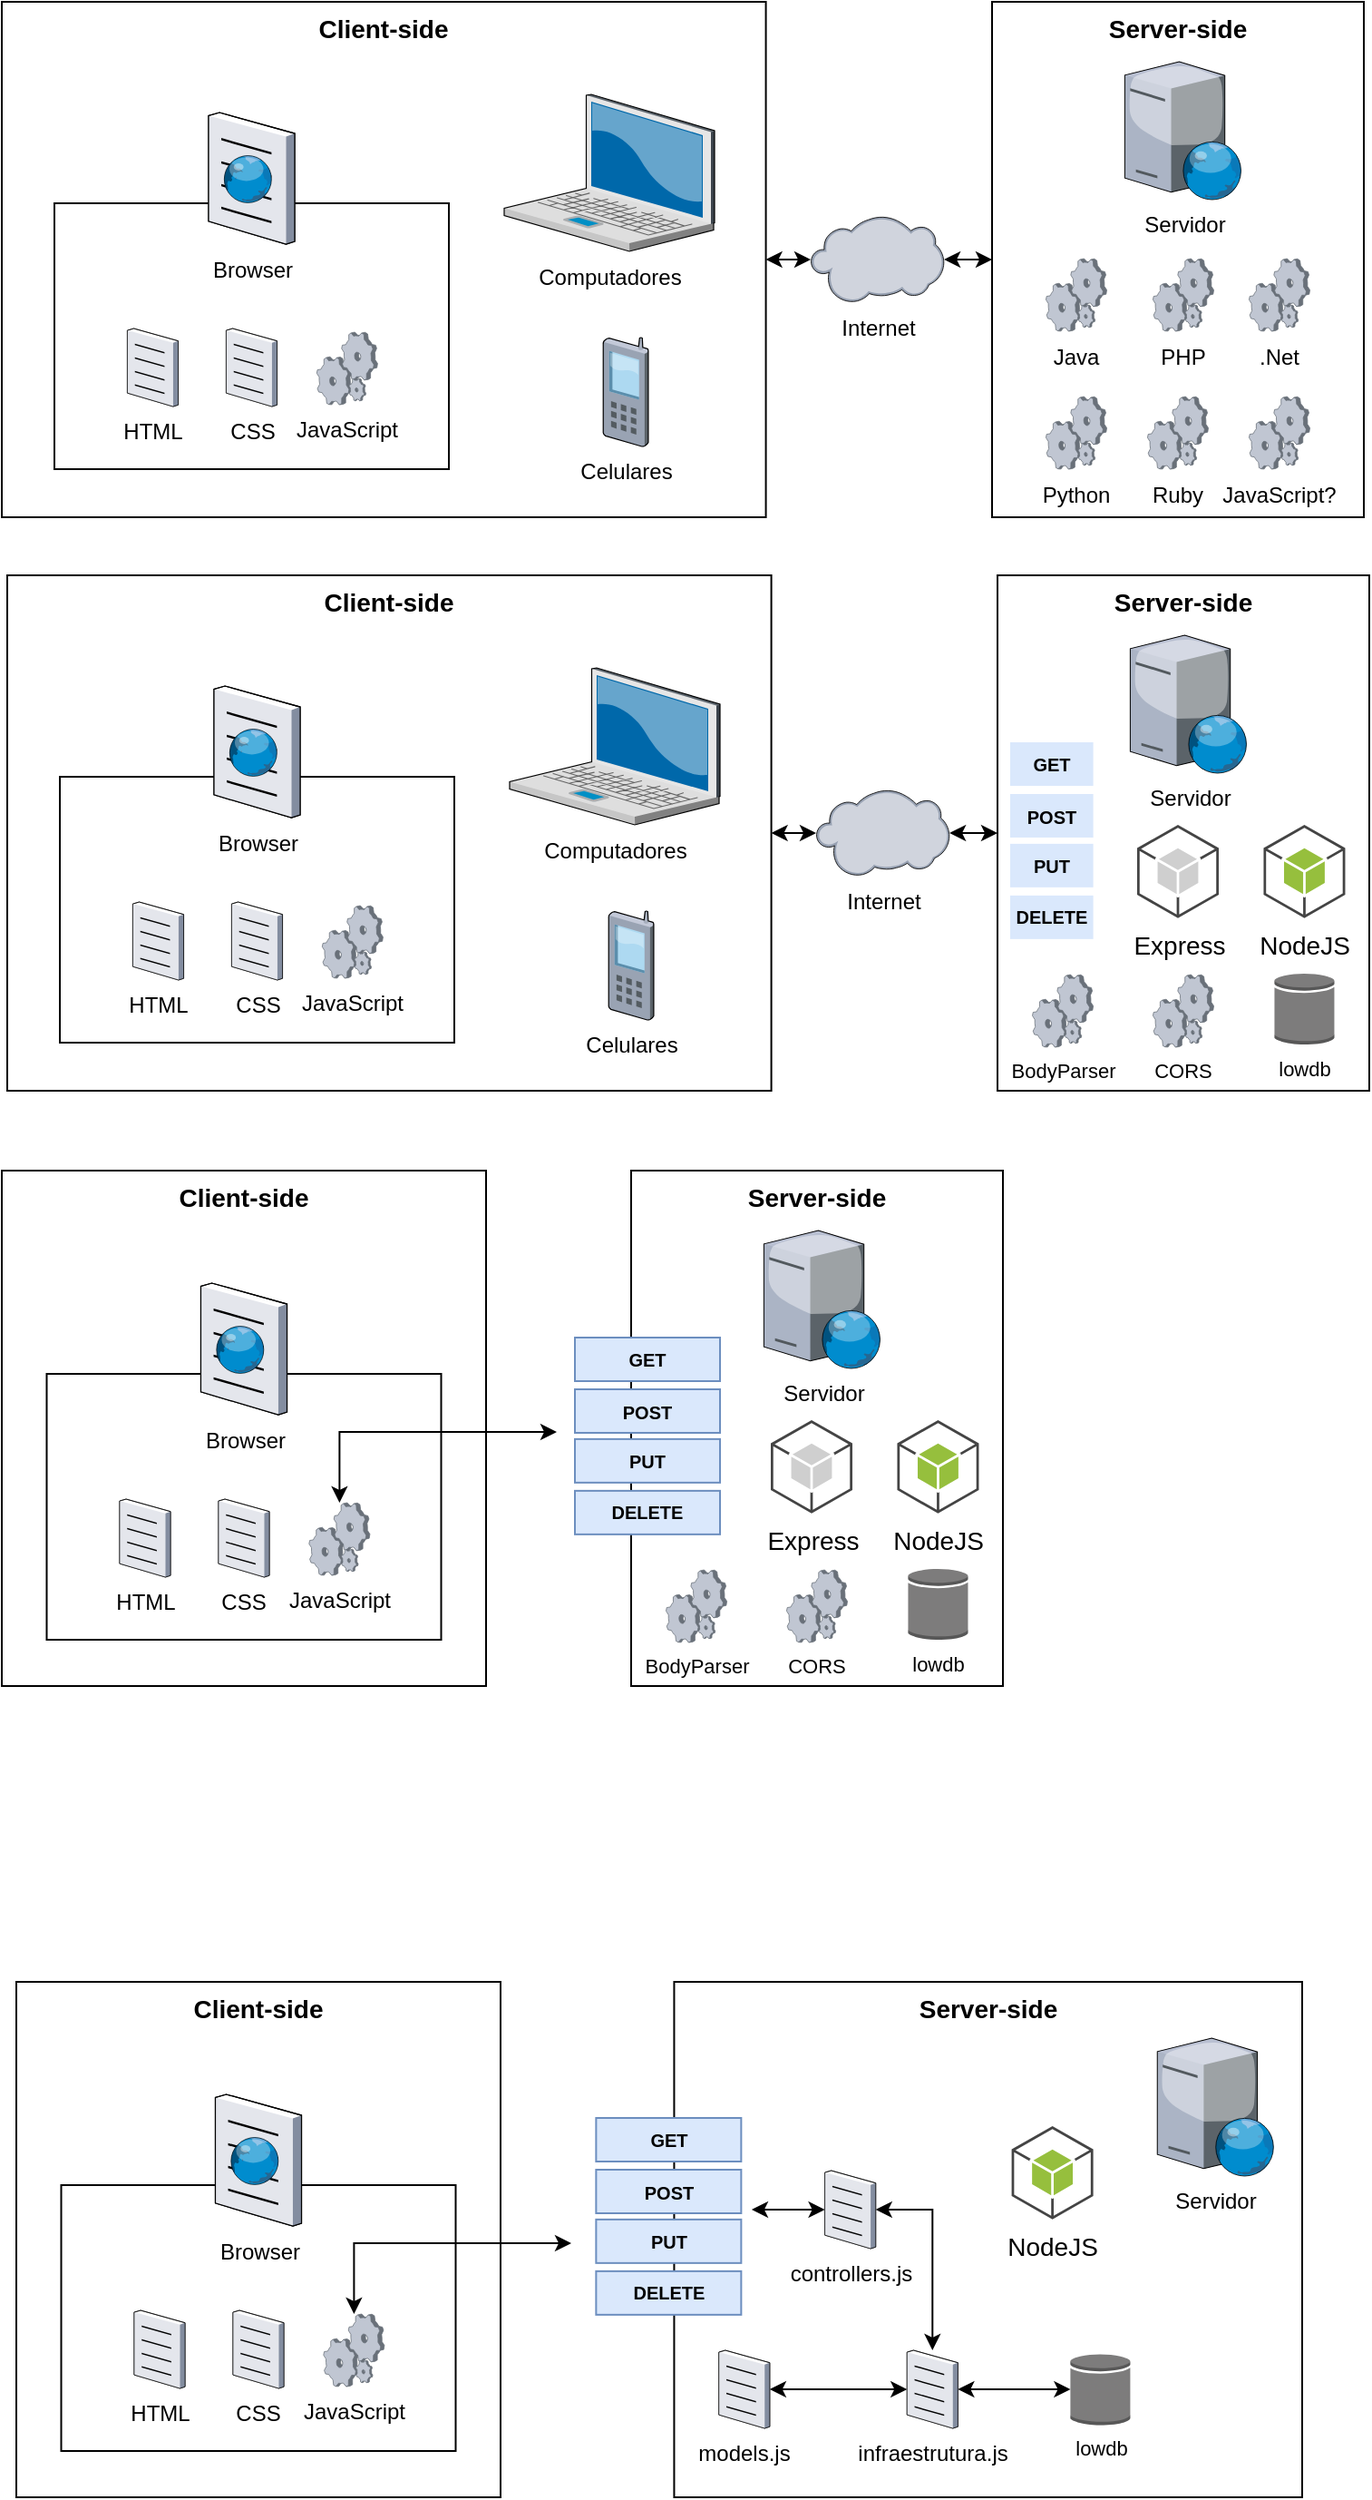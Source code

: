 <mxfile version="13.10.4" type="device"><diagram id="lIaTB3BPkHhD3DBk_f7i" name="Page-1"><mxGraphModel dx="1422" dy="737" grid="0" gridSize="10" guides="1" tooltips="1" connect="1" arrows="1" fold="1" page="1" pageScale="1" pageWidth="827" pageHeight="1169" math="0" shadow="0"><root><mxCell id="0"/><mxCell id="1" parent="0"/><mxCell id="vNtLoq7aaKjG8uFjOYkQ-11" value="Server-side" style="rounded=0;whiteSpace=wrap;html=1;verticalAlign=top;fontStyle=1;fontSize=14;" vertex="1" parent="1"><mxGeometry x="584" y="127" width="205" height="284" as="geometry"/></mxCell><mxCell id="vNtLoq7aaKjG8uFjOYkQ-19" style="edgeStyle=orthogonalEdgeStyle;rounded=0;orthogonalLoop=1;jettySize=auto;html=1;exitX=1;exitY=0.5;exitDx=0;exitDy=0;fontSize=14;startArrow=classic;startFill=1;" edge="1" parent="1" source="vNtLoq7aaKjG8uFjOYkQ-10" target="vNtLoq7aaKjG8uFjOYkQ-9"><mxGeometry relative="1" as="geometry"/></mxCell><mxCell id="vNtLoq7aaKjG8uFjOYkQ-10" value="Client-side" style="rounded=0;whiteSpace=wrap;html=1;verticalAlign=top;fontStyle=1;fontSize=14;" vertex="1" parent="1"><mxGeometry x="38" y="127" width="421.29" height="284" as="geometry"/></mxCell><mxCell id="vNtLoq7aaKjG8uFjOYkQ-8" value="" style="rounded=0;whiteSpace=wrap;html=1;" vertex="1" parent="1"><mxGeometry x="67" y="238" width="217.5" height="146.5" as="geometry"/></mxCell><mxCell id="vNtLoq7aaKjG8uFjOYkQ-1" value="Servidor" style="verticalLabelPosition=bottom;aspect=fixed;html=1;verticalAlign=top;strokeColor=none;align=center;outlineConnect=0;shape=mxgraph.citrix.web_server;" vertex="1" parent="1"><mxGeometry x="657.2" y="160" width="64.6" height="76" as="geometry"/></mxCell><mxCell id="vNtLoq7aaKjG8uFjOYkQ-2" value="Computadores" style="verticalLabelPosition=bottom;aspect=fixed;html=1;verticalAlign=top;strokeColor=none;align=center;outlineConnect=0;shape=mxgraph.citrix.laptop_2;" vertex="1" parent="1"><mxGeometry x="315" y="178" width="116" height="86.5" as="geometry"/></mxCell><mxCell id="vNtLoq7aaKjG8uFjOYkQ-3" value="Browser" style="verticalLabelPosition=bottom;aspect=fixed;html=1;verticalAlign=top;strokeColor=none;align=center;outlineConnect=0;shape=mxgraph.citrix.browser;" vertex="1" parent="1"><mxGeometry x="152" y="188" width="47.5" height="72.5" as="geometry"/></mxCell><mxCell id="vNtLoq7aaKjG8uFjOYkQ-4" value="Celulares" style="verticalLabelPosition=bottom;aspect=fixed;html=1;verticalAlign=top;strokeColor=none;align=center;outlineConnect=0;shape=mxgraph.citrix.cell_phone;" vertex="1" parent="1"><mxGeometry x="369.5" y="312" width="25" height="60" as="geometry"/></mxCell><mxCell id="vNtLoq7aaKjG8uFjOYkQ-5" value="JavaScript" style="verticalLabelPosition=bottom;aspect=fixed;html=1;verticalAlign=top;strokeColor=none;align=center;outlineConnect=0;shape=mxgraph.citrix.process;" vertex="1" parent="1"><mxGeometry x="211.66" y="309" width="33.55" height="40" as="geometry"/></mxCell><mxCell id="vNtLoq7aaKjG8uFjOYkQ-6" value="HTML" style="verticalLabelPosition=bottom;aspect=fixed;html=1;verticalAlign=top;strokeColor=none;align=center;outlineConnect=0;shape=mxgraph.citrix.document;" vertex="1" parent="1"><mxGeometry x="107.21" y="307" width="28.07" height="43" as="geometry"/></mxCell><mxCell id="vNtLoq7aaKjG8uFjOYkQ-7" value="CSS" style="verticalLabelPosition=bottom;aspect=fixed;html=1;verticalAlign=top;strokeColor=none;align=center;outlineConnect=0;shape=mxgraph.citrix.document;" vertex="1" parent="1"><mxGeometry x="161.71" y="307" width="28.07" height="43" as="geometry"/></mxCell><mxCell id="vNtLoq7aaKjG8uFjOYkQ-20" style="edgeStyle=orthogonalEdgeStyle;rounded=0;orthogonalLoop=1;jettySize=auto;html=1;entryX=0;entryY=0.5;entryDx=0;entryDy=0;startArrow=classic;startFill=1;fontSize=14;" edge="1" parent="1" source="vNtLoq7aaKjG8uFjOYkQ-9" target="vNtLoq7aaKjG8uFjOYkQ-11"><mxGeometry relative="1" as="geometry"/></mxCell><mxCell id="vNtLoq7aaKjG8uFjOYkQ-9" value="Internet" style="verticalLabelPosition=bottom;aspect=fixed;html=1;verticalAlign=top;strokeColor=none;align=center;outlineConnect=0;shape=mxgraph.citrix.cloud;" vertex="1" parent="1"><mxGeometry x="484" y="245" width="73.55" height="48" as="geometry"/></mxCell><mxCell id="vNtLoq7aaKjG8uFjOYkQ-12" value="Java" style="verticalLabelPosition=bottom;aspect=fixed;html=1;verticalAlign=top;strokeColor=none;align=center;outlineConnect=0;shape=mxgraph.citrix.process;" vertex="1" parent="1"><mxGeometry x="613.72" y="268.5" width="33.55" height="40" as="geometry"/></mxCell><mxCell id="vNtLoq7aaKjG8uFjOYkQ-13" value="PHP" style="verticalLabelPosition=bottom;aspect=fixed;html=1;verticalAlign=top;strokeColor=none;align=center;outlineConnect=0;shape=mxgraph.citrix.process;" vertex="1" parent="1"><mxGeometry x="672.72" y="268.5" width="33.55" height="40" as="geometry"/></mxCell><mxCell id="vNtLoq7aaKjG8uFjOYkQ-14" value=".Net" style="verticalLabelPosition=bottom;aspect=fixed;html=1;verticalAlign=top;strokeColor=none;align=center;outlineConnect=0;shape=mxgraph.citrix.process;" vertex="1" parent="1"><mxGeometry x="725.72" y="268.5" width="33.55" height="40" as="geometry"/></mxCell><mxCell id="vNtLoq7aaKjG8uFjOYkQ-15" value="Python" style="verticalLabelPosition=bottom;aspect=fixed;html=1;verticalAlign=top;strokeColor=none;align=center;outlineConnect=0;shape=mxgraph.citrix.process;" vertex="1" parent="1"><mxGeometry x="613.72" y="344.5" width="33.55" height="40" as="geometry"/></mxCell><mxCell id="vNtLoq7aaKjG8uFjOYkQ-16" value="Ruby" style="verticalLabelPosition=bottom;aspect=fixed;html=1;verticalAlign=top;strokeColor=none;align=center;outlineConnect=0;shape=mxgraph.citrix.process;" vertex="1" parent="1"><mxGeometry x="669.72" y="344.5" width="33.55" height="40" as="geometry"/></mxCell><mxCell id="vNtLoq7aaKjG8uFjOYkQ-17" value="JavaScript?" style="verticalLabelPosition=bottom;aspect=fixed;html=1;verticalAlign=top;strokeColor=none;align=center;outlineConnect=0;shape=mxgraph.citrix.process;" vertex="1" parent="1"><mxGeometry x="725.72" y="344.5" width="33.55" height="40" as="geometry"/></mxCell><mxCell id="vNtLoq7aaKjG8uFjOYkQ-21" value="Server-side" style="rounded=0;whiteSpace=wrap;html=1;verticalAlign=top;fontStyle=1;fontSize=14;" vertex="1" parent="1"><mxGeometry x="587" y="443" width="205" height="284" as="geometry"/></mxCell><mxCell id="vNtLoq7aaKjG8uFjOYkQ-22" style="edgeStyle=orthogonalEdgeStyle;rounded=0;orthogonalLoop=1;jettySize=auto;html=1;exitX=1;exitY=0.5;exitDx=0;exitDy=0;fontSize=14;startArrow=classic;startFill=1;" edge="1" parent="1" source="vNtLoq7aaKjG8uFjOYkQ-23" target="vNtLoq7aaKjG8uFjOYkQ-33"><mxGeometry relative="1" as="geometry"/></mxCell><mxCell id="vNtLoq7aaKjG8uFjOYkQ-23" value="Client-side" style="rounded=0;whiteSpace=wrap;html=1;verticalAlign=top;fontStyle=1;fontSize=14;" vertex="1" parent="1"><mxGeometry x="41" y="443" width="421.29" height="284" as="geometry"/></mxCell><mxCell id="vNtLoq7aaKjG8uFjOYkQ-24" value="" style="rounded=0;whiteSpace=wrap;html=1;" vertex="1" parent="1"><mxGeometry x="70" y="554" width="217.5" height="146.5" as="geometry"/></mxCell><mxCell id="vNtLoq7aaKjG8uFjOYkQ-25" value="Servidor" style="verticalLabelPosition=bottom;aspect=fixed;html=1;verticalAlign=top;strokeColor=none;align=center;outlineConnect=0;shape=mxgraph.citrix.web_server;" vertex="1" parent="1"><mxGeometry x="660.2" y="476" width="64.6" height="76" as="geometry"/></mxCell><mxCell id="vNtLoq7aaKjG8uFjOYkQ-26" value="Computadores" style="verticalLabelPosition=bottom;aspect=fixed;html=1;verticalAlign=top;strokeColor=none;align=center;outlineConnect=0;shape=mxgraph.citrix.laptop_2;" vertex="1" parent="1"><mxGeometry x="318" y="494" width="116" height="86.5" as="geometry"/></mxCell><mxCell id="vNtLoq7aaKjG8uFjOYkQ-27" value="Browser" style="verticalLabelPosition=bottom;aspect=fixed;html=1;verticalAlign=top;strokeColor=none;align=center;outlineConnect=0;shape=mxgraph.citrix.browser;" vertex="1" parent="1"><mxGeometry x="155" y="504" width="47.5" height="72.5" as="geometry"/></mxCell><mxCell id="vNtLoq7aaKjG8uFjOYkQ-28" value="Celulares" style="verticalLabelPosition=bottom;aspect=fixed;html=1;verticalAlign=top;strokeColor=none;align=center;outlineConnect=0;shape=mxgraph.citrix.cell_phone;" vertex="1" parent="1"><mxGeometry x="372.5" y="628" width="25" height="60" as="geometry"/></mxCell><mxCell id="vNtLoq7aaKjG8uFjOYkQ-29" value="JavaScript" style="verticalLabelPosition=bottom;aspect=fixed;html=1;verticalAlign=top;strokeColor=none;align=center;outlineConnect=0;shape=mxgraph.citrix.process;" vertex="1" parent="1"><mxGeometry x="214.66" y="625" width="33.55" height="40" as="geometry"/></mxCell><mxCell id="vNtLoq7aaKjG8uFjOYkQ-30" value="HTML" style="verticalLabelPosition=bottom;aspect=fixed;html=1;verticalAlign=top;strokeColor=none;align=center;outlineConnect=0;shape=mxgraph.citrix.document;" vertex="1" parent="1"><mxGeometry x="110.21" y="623" width="28.07" height="43" as="geometry"/></mxCell><mxCell id="vNtLoq7aaKjG8uFjOYkQ-31" value="CSS" style="verticalLabelPosition=bottom;aspect=fixed;html=1;verticalAlign=top;strokeColor=none;align=center;outlineConnect=0;shape=mxgraph.citrix.document;" vertex="1" parent="1"><mxGeometry x="164.71" y="623" width="28.07" height="43" as="geometry"/></mxCell><mxCell id="vNtLoq7aaKjG8uFjOYkQ-32" style="edgeStyle=orthogonalEdgeStyle;rounded=0;orthogonalLoop=1;jettySize=auto;html=1;entryX=0;entryY=0.5;entryDx=0;entryDy=0;startArrow=classic;startFill=1;fontSize=14;" edge="1" parent="1" source="vNtLoq7aaKjG8uFjOYkQ-33" target="vNtLoq7aaKjG8uFjOYkQ-21"><mxGeometry relative="1" as="geometry"/></mxCell><mxCell id="vNtLoq7aaKjG8uFjOYkQ-33" value="Internet" style="verticalLabelPosition=bottom;aspect=fixed;html=1;verticalAlign=top;strokeColor=none;align=center;outlineConnect=0;shape=mxgraph.citrix.cloud;" vertex="1" parent="1"><mxGeometry x="487" y="561" width="73.55" height="48" as="geometry"/></mxCell><mxCell id="vNtLoq7aaKjG8uFjOYkQ-42" value="Express" style="outlineConnect=0;dashed=0;verticalLabelPosition=bottom;verticalAlign=top;align=center;html=1;shape=mxgraph.aws3.android;fillColor=#CFCFCF;gradientColor=none;fontSize=14;aspect=fixed;" vertex="1" parent="1"><mxGeometry x="664" y="580.5" width="45" height="51.42" as="geometry"/></mxCell><mxCell id="vNtLoq7aaKjG8uFjOYkQ-43" value="NodeJS" style="outlineConnect=0;dashed=0;verticalLabelPosition=bottom;verticalAlign=top;align=center;html=1;shape=mxgraph.aws3.android;fillColor=#96BF3D;gradientColor=none;fontSize=14;aspect=fixed;" vertex="1" parent="1"><mxGeometry x="733.73" y="580.5" width="45" height="51.43" as="geometry"/></mxCell><mxCell id="vNtLoq7aaKjG8uFjOYkQ-44" value="GET" style="rounded=0;whiteSpace=wrap;html=1;fontSize=10;fillColor=#dae8fc;strokeColor=none;fontStyle=1" vertex="1" parent="1"><mxGeometry x="594" y="535" width="45.8" height="24" as="geometry"/></mxCell><mxCell id="vNtLoq7aaKjG8uFjOYkQ-48" value="POST" style="rounded=0;whiteSpace=wrap;html=1;fontSize=10;fillColor=#dae8fc;strokeColor=none;fontStyle=1" vertex="1" parent="1"><mxGeometry x="594.0" y="563.5" width="45.8" height="24" as="geometry"/></mxCell><mxCell id="vNtLoq7aaKjG8uFjOYkQ-49" value="PUT" style="rounded=0;whiteSpace=wrap;html=1;fontSize=10;fillColor=#dae8fc;strokeColor=none;fontStyle=1" vertex="1" parent="1"><mxGeometry x="594" y="590.93" width="45.8" height="24" as="geometry"/></mxCell><mxCell id="vNtLoq7aaKjG8uFjOYkQ-50" value="DELETE" style="rounded=0;whiteSpace=wrap;html=1;fontSize=10;fillColor=#dae8fc;strokeColor=none;fontStyle=1" vertex="1" parent="1"><mxGeometry x="594.0" y="619.43" width="45.8" height="24" as="geometry"/></mxCell><mxCell id="vNtLoq7aaKjG8uFjOYkQ-51" value="BodyParser" style="verticalLabelPosition=bottom;aspect=fixed;html=1;verticalAlign=top;strokeColor=none;align=center;outlineConnect=0;shape=mxgraph.citrix.process;fontSize=11;" vertex="1" parent="1"><mxGeometry x="606.25" y="663" width="33.55" height="40" as="geometry"/></mxCell><mxCell id="vNtLoq7aaKjG8uFjOYkQ-52" value="CORS" style="verticalLabelPosition=bottom;aspect=fixed;html=1;verticalAlign=top;strokeColor=none;align=center;outlineConnect=0;shape=mxgraph.citrix.process;fontSize=11;" vertex="1" parent="1"><mxGeometry x="672.72" y="663" width="33.55" height="40" as="geometry"/></mxCell><mxCell id="vNtLoq7aaKjG8uFjOYkQ-53" value="lowdb" style="outlineConnect=0;dashed=0;verticalLabelPosition=bottom;verticalAlign=top;align=center;html=1;shape=mxgraph.aws3.generic_database;fillColor=#7D7C7C;gradientColor=none;fontSize=11;" vertex="1" parent="1"><mxGeometry x="739.73" y="662" width="33" height="39.5" as="geometry"/></mxCell><mxCell id="vNtLoq7aaKjG8uFjOYkQ-54" value="Server-side" style="rounded=0;whiteSpace=wrap;html=1;verticalAlign=top;fontStyle=1;fontSize=14;" vertex="1" parent="1"><mxGeometry x="385" y="771" width="205" height="284" as="geometry"/></mxCell><mxCell id="vNtLoq7aaKjG8uFjOYkQ-56" value="Client-side" style="rounded=0;whiteSpace=wrap;html=1;verticalAlign=top;fontStyle=1;fontSize=14;" vertex="1" parent="1"><mxGeometry x="38" y="771" width="267" height="284" as="geometry"/></mxCell><mxCell id="vNtLoq7aaKjG8uFjOYkQ-57" value="" style="rounded=0;whiteSpace=wrap;html=1;" vertex="1" parent="1"><mxGeometry x="62.75" y="883" width="217.5" height="146.5" as="geometry"/></mxCell><mxCell id="vNtLoq7aaKjG8uFjOYkQ-58" value="Servidor" style="verticalLabelPosition=bottom;aspect=fixed;html=1;verticalAlign=top;strokeColor=none;align=center;outlineConnect=0;shape=mxgraph.citrix.web_server;" vertex="1" parent="1"><mxGeometry x="458.2" y="804" width="64.6" height="76" as="geometry"/></mxCell><mxCell id="vNtLoq7aaKjG8uFjOYkQ-60" value="Browser" style="verticalLabelPosition=bottom;aspect=fixed;html=1;verticalAlign=top;strokeColor=none;align=center;outlineConnect=0;shape=mxgraph.citrix.browser;" vertex="1" parent="1"><mxGeometry x="147.75" y="833" width="47.5" height="72.5" as="geometry"/></mxCell><mxCell id="vNtLoq7aaKjG8uFjOYkQ-76" style="edgeStyle=orthogonalEdgeStyle;rounded=0;orthogonalLoop=1;jettySize=auto;html=1;startArrow=classic;startFill=1;fontSize=11;" edge="1" parent="1" source="vNtLoq7aaKjG8uFjOYkQ-62"><mxGeometry relative="1" as="geometry"><mxPoint x="344" y="915" as="targetPoint"/><Array as="points"><mxPoint x="224" y="915"/></Array></mxGeometry></mxCell><mxCell id="vNtLoq7aaKjG8uFjOYkQ-62" value="JavaScript" style="verticalLabelPosition=bottom;aspect=fixed;html=1;verticalAlign=top;strokeColor=none;align=center;outlineConnect=0;shape=mxgraph.citrix.process;" vertex="1" parent="1"><mxGeometry x="207.41" y="954" width="33.55" height="40" as="geometry"/></mxCell><mxCell id="vNtLoq7aaKjG8uFjOYkQ-63" value="HTML" style="verticalLabelPosition=bottom;aspect=fixed;html=1;verticalAlign=top;strokeColor=none;align=center;outlineConnect=0;shape=mxgraph.citrix.document;" vertex="1" parent="1"><mxGeometry x="102.96" y="952" width="28.07" height="43" as="geometry"/></mxCell><mxCell id="vNtLoq7aaKjG8uFjOYkQ-64" value="CSS" style="verticalLabelPosition=bottom;aspect=fixed;html=1;verticalAlign=top;strokeColor=none;align=center;outlineConnect=0;shape=mxgraph.citrix.document;" vertex="1" parent="1"><mxGeometry x="157.46" y="952" width="28.07" height="43" as="geometry"/></mxCell><mxCell id="vNtLoq7aaKjG8uFjOYkQ-67" value="Express" style="outlineConnect=0;dashed=0;verticalLabelPosition=bottom;verticalAlign=top;align=center;html=1;shape=mxgraph.aws3.android;fillColor=#CFCFCF;gradientColor=none;fontSize=14;aspect=fixed;" vertex="1" parent="1"><mxGeometry x="462" y="908.5" width="45" height="51.42" as="geometry"/></mxCell><mxCell id="vNtLoq7aaKjG8uFjOYkQ-68" value="NodeJS" style="outlineConnect=0;dashed=0;verticalLabelPosition=bottom;verticalAlign=top;align=center;html=1;shape=mxgraph.aws3.android;fillColor=#96BF3D;gradientColor=none;fontSize=14;aspect=fixed;" vertex="1" parent="1"><mxGeometry x="531.73" y="908.5" width="45" height="51.43" as="geometry"/></mxCell><mxCell id="vNtLoq7aaKjG8uFjOYkQ-69" value="GET" style="rounded=0;whiteSpace=wrap;html=1;fontSize=10;fillColor=#dae8fc;strokeColor=#6c8ebf;fontStyle=1" vertex="1" parent="1"><mxGeometry x="354" y="863" width="80" height="24" as="geometry"/></mxCell><mxCell id="vNtLoq7aaKjG8uFjOYkQ-70" value="POST" style="rounded=0;whiteSpace=wrap;html=1;fontSize=10;fillColor=#dae8fc;strokeColor=#6c8ebf;fontStyle=1" vertex="1" parent="1"><mxGeometry x="354.0" y="891.5" width="80" height="24" as="geometry"/></mxCell><mxCell id="vNtLoq7aaKjG8uFjOYkQ-71" value="PUT" style="rounded=0;whiteSpace=wrap;html=1;fontSize=10;fillColor=#dae8fc;strokeColor=#6c8ebf;fontStyle=1" vertex="1" parent="1"><mxGeometry x="354" y="918.93" width="80" height="24" as="geometry"/></mxCell><mxCell id="vNtLoq7aaKjG8uFjOYkQ-72" value="DELETE" style="rounded=0;whiteSpace=wrap;html=1;fontSize=10;fillColor=#dae8fc;strokeColor=#6c8ebf;fontStyle=1" vertex="1" parent="1"><mxGeometry x="354.0" y="947.43" width="80" height="24" as="geometry"/></mxCell><mxCell id="vNtLoq7aaKjG8uFjOYkQ-73" value="BodyParser" style="verticalLabelPosition=bottom;aspect=fixed;html=1;verticalAlign=top;strokeColor=none;align=center;outlineConnect=0;shape=mxgraph.citrix.process;fontSize=11;" vertex="1" parent="1"><mxGeometry x="404.25" y="991" width="33.55" height="40" as="geometry"/></mxCell><mxCell id="vNtLoq7aaKjG8uFjOYkQ-74" value="CORS" style="verticalLabelPosition=bottom;aspect=fixed;html=1;verticalAlign=top;strokeColor=none;align=center;outlineConnect=0;shape=mxgraph.citrix.process;fontSize=11;" vertex="1" parent="1"><mxGeometry x="470.72" y="991" width="33.55" height="40" as="geometry"/></mxCell><mxCell id="vNtLoq7aaKjG8uFjOYkQ-75" value="lowdb" style="outlineConnect=0;dashed=0;verticalLabelPosition=bottom;verticalAlign=top;align=center;html=1;shape=mxgraph.aws3.generic_database;fillColor=#7D7C7C;gradientColor=none;fontSize=11;" vertex="1" parent="1"><mxGeometry x="537.73" y="990" width="33" height="39.5" as="geometry"/></mxCell><mxCell id="vNtLoq7aaKjG8uFjOYkQ-77" value="Server-side" style="rounded=0;whiteSpace=wrap;html=1;verticalAlign=top;fontStyle=1;fontSize=14;" vertex="1" parent="1"><mxGeometry x="408.72" y="1218" width="346.28" height="284" as="geometry"/></mxCell><mxCell id="vNtLoq7aaKjG8uFjOYkQ-80" value="Servidor" style="verticalLabelPosition=bottom;aspect=fixed;html=1;verticalAlign=top;strokeColor=none;align=center;outlineConnect=0;shape=mxgraph.citrix.web_server;" vertex="1" parent="1"><mxGeometry x="675.13" y="1249" width="64.6" height="76" as="geometry"/></mxCell><mxCell id="vNtLoq7aaKjG8uFjOYkQ-84" value="models.js" style="verticalLabelPosition=bottom;aspect=fixed;html=1;verticalAlign=top;strokeColor=none;align=center;outlineConnect=0;shape=mxgraph.citrix.document;" vertex="1" parent="1"><mxGeometry x="433.36" y="1421" width="28.07" height="43" as="geometry"/></mxCell><mxCell id="vNtLoq7aaKjG8uFjOYkQ-100" style="edgeStyle=orthogonalEdgeStyle;rounded=0;orthogonalLoop=1;jettySize=auto;html=1;startArrow=classic;startFill=1;fontSize=11;" edge="1" parent="1" source="vNtLoq7aaKjG8uFjOYkQ-85" target="vNtLoq7aaKjG8uFjOYkQ-95"><mxGeometry relative="1" as="geometry"/></mxCell><mxCell id="vNtLoq7aaKjG8uFjOYkQ-102" style="edgeStyle=orthogonalEdgeStyle;rounded=0;orthogonalLoop=1;jettySize=auto;html=1;startArrow=classic;startFill=1;fontSize=11;" edge="1" parent="1" source="vNtLoq7aaKjG8uFjOYkQ-85"><mxGeometry relative="1" as="geometry"><mxPoint x="451.48" y="1343.5" as="targetPoint"/></mxGeometry></mxCell><mxCell id="vNtLoq7aaKjG8uFjOYkQ-85" value="controllers.js" style="verticalLabelPosition=bottom;aspect=fixed;html=1;verticalAlign=top;strokeColor=none;align=center;outlineConnect=0;shape=mxgraph.citrix.document;" vertex="1" parent="1"><mxGeometry x="491.79" y="1322" width="28.07" height="43" as="geometry"/></mxCell><mxCell id="vNtLoq7aaKjG8uFjOYkQ-87" value="NodeJS" style="outlineConnect=0;dashed=0;verticalLabelPosition=bottom;verticalAlign=top;align=center;html=1;shape=mxgraph.aws3.android;fillColor=#96BF3D;gradientColor=none;fontSize=14;aspect=fixed;" vertex="1" parent="1"><mxGeometry x="594.8" y="1297.5" width="45" height="51.43" as="geometry"/></mxCell><mxCell id="vNtLoq7aaKjG8uFjOYkQ-88" value="GET" style="rounded=0;whiteSpace=wrap;html=1;fontSize=10;fillColor=#dae8fc;strokeColor=#6c8ebf;fontStyle=1" vertex="1" parent="1"><mxGeometry x="365.68" y="1293" width="80" height="24" as="geometry"/></mxCell><mxCell id="vNtLoq7aaKjG8uFjOYkQ-89" value="POST" style="rounded=0;whiteSpace=wrap;html=1;fontSize=10;fillColor=#dae8fc;strokeColor=#6c8ebf;fontStyle=1" vertex="1" parent="1"><mxGeometry x="365.68" y="1321.5" width="80" height="24" as="geometry"/></mxCell><mxCell id="vNtLoq7aaKjG8uFjOYkQ-90" value="PUT" style="rounded=0;whiteSpace=wrap;html=1;fontSize=10;fillColor=#dae8fc;strokeColor=#6c8ebf;fontStyle=1" vertex="1" parent="1"><mxGeometry x="365.68" y="1348.93" width="80" height="24" as="geometry"/></mxCell><mxCell id="vNtLoq7aaKjG8uFjOYkQ-91" value="DELETE" style="rounded=0;whiteSpace=wrap;html=1;fontSize=10;fillColor=#dae8fc;strokeColor=#6c8ebf;fontStyle=1" vertex="1" parent="1"><mxGeometry x="365.68" y="1377.43" width="80" height="24" as="geometry"/></mxCell><mxCell id="vNtLoq7aaKjG8uFjOYkQ-94" value="lowdb" style="outlineConnect=0;dashed=0;verticalLabelPosition=bottom;verticalAlign=top;align=center;html=1;shape=mxgraph.aws3.generic_database;fillColor=#7D7C7C;gradientColor=none;fontSize=11;" vertex="1" parent="1"><mxGeometry x="627.2" y="1422.75" width="33" height="39.5" as="geometry"/></mxCell><mxCell id="vNtLoq7aaKjG8uFjOYkQ-98" style="edgeStyle=orthogonalEdgeStyle;rounded=0;orthogonalLoop=1;jettySize=auto;html=1;startArrow=classic;startFill=1;fontSize=11;" edge="1" parent="1" source="vNtLoq7aaKjG8uFjOYkQ-95" target="vNtLoq7aaKjG8uFjOYkQ-94"><mxGeometry relative="1" as="geometry"/></mxCell><mxCell id="vNtLoq7aaKjG8uFjOYkQ-101" style="edgeStyle=orthogonalEdgeStyle;rounded=0;orthogonalLoop=1;jettySize=auto;html=1;startArrow=classic;startFill=1;fontSize=11;" edge="1" parent="1" source="vNtLoq7aaKjG8uFjOYkQ-95" target="vNtLoq7aaKjG8uFjOYkQ-84"><mxGeometry relative="1" as="geometry"/></mxCell><mxCell id="vNtLoq7aaKjG8uFjOYkQ-95" value="infraestrutura.js" style="verticalLabelPosition=bottom;aspect=fixed;html=1;verticalAlign=top;strokeColor=none;align=center;outlineConnect=0;shape=mxgraph.citrix.document;" vertex="1" parent="1"><mxGeometry x="537.12" y="1421" width="28.07" height="43" as="geometry"/></mxCell><mxCell id="vNtLoq7aaKjG8uFjOYkQ-103" value="Client-side" style="rounded=0;whiteSpace=wrap;html=1;verticalAlign=top;fontStyle=1;fontSize=14;" vertex="1" parent="1"><mxGeometry x="46" y="1218" width="267" height="284" as="geometry"/></mxCell><mxCell id="vNtLoq7aaKjG8uFjOYkQ-104" value="" style="rounded=0;whiteSpace=wrap;html=1;" vertex="1" parent="1"><mxGeometry x="70.75" y="1330" width="217.5" height="146.5" as="geometry"/></mxCell><mxCell id="vNtLoq7aaKjG8uFjOYkQ-105" value="Browser" style="verticalLabelPosition=bottom;aspect=fixed;html=1;verticalAlign=top;strokeColor=none;align=center;outlineConnect=0;shape=mxgraph.citrix.browser;" vertex="1" parent="1"><mxGeometry x="155.75" y="1280" width="47.5" height="72.5" as="geometry"/></mxCell><mxCell id="vNtLoq7aaKjG8uFjOYkQ-106" style="edgeStyle=orthogonalEdgeStyle;rounded=0;orthogonalLoop=1;jettySize=auto;html=1;startArrow=classic;startFill=1;fontSize=11;" edge="1" parent="1" source="vNtLoq7aaKjG8uFjOYkQ-107"><mxGeometry relative="1" as="geometry"><mxPoint x="352" y="1362" as="targetPoint"/><Array as="points"><mxPoint x="232" y="1362"/></Array></mxGeometry></mxCell><mxCell id="vNtLoq7aaKjG8uFjOYkQ-107" value="JavaScript" style="verticalLabelPosition=bottom;aspect=fixed;html=1;verticalAlign=top;strokeColor=none;align=center;outlineConnect=0;shape=mxgraph.citrix.process;" vertex="1" parent="1"><mxGeometry x="215.41" y="1401" width="33.55" height="40" as="geometry"/></mxCell><mxCell id="vNtLoq7aaKjG8uFjOYkQ-108" value="HTML" style="verticalLabelPosition=bottom;aspect=fixed;html=1;verticalAlign=top;strokeColor=none;align=center;outlineConnect=0;shape=mxgraph.citrix.document;" vertex="1" parent="1"><mxGeometry x="110.96" y="1399" width="28.07" height="43" as="geometry"/></mxCell><mxCell id="vNtLoq7aaKjG8uFjOYkQ-109" value="CSS" style="verticalLabelPosition=bottom;aspect=fixed;html=1;verticalAlign=top;strokeColor=none;align=center;outlineConnect=0;shape=mxgraph.citrix.document;" vertex="1" parent="1"><mxGeometry x="165.46" y="1399" width="28.07" height="43" as="geometry"/></mxCell></root></mxGraphModel></diagram></mxfile>